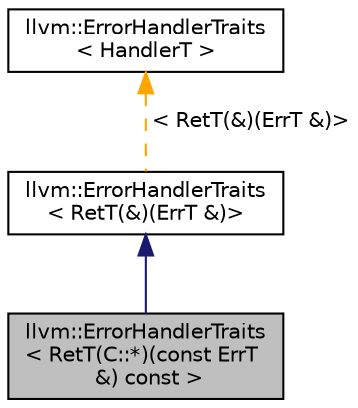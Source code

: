 digraph "llvm::ErrorHandlerTraits&lt; RetT(C::*)(const ErrT &amp;) const &gt;"
{
 // LATEX_PDF_SIZE
  bgcolor="transparent";
  edge [fontname="Helvetica",fontsize="10",labelfontname="Helvetica",labelfontsize="10"];
  node [fontname="Helvetica",fontsize="10",shape=record];
  Node1 [label="llvm::ErrorHandlerTraits\l\< RetT(C::*)(const ErrT\l &) const \>",height=0.2,width=0.4,color="black", fillcolor="grey75", style="filled", fontcolor="black",tooltip=" "];
  Node2 -> Node1 [dir="back",color="midnightblue",fontsize="10",style="solid",fontname="Helvetica"];
  Node2 [label="llvm::ErrorHandlerTraits\l\< RetT(&)(ErrT &)\>",height=0.2,width=0.4,color="black",URL="$classllvm_1_1ErrorHandlerTraits.html",tooltip=" "];
  Node3 -> Node2 [dir="back",color="orange",fontsize="10",style="dashed",label=" \< RetT(&)(ErrT &)\>" ,fontname="Helvetica"];
  Node3 [label="llvm::ErrorHandlerTraits\l\< HandlerT \>",height=0.2,width=0.4,color="black",URL="$classllvm_1_1ErrorHandlerTraits.html",tooltip="Helper for testing applicability of, and applying, handlers for ErrorInfo types."];
}

